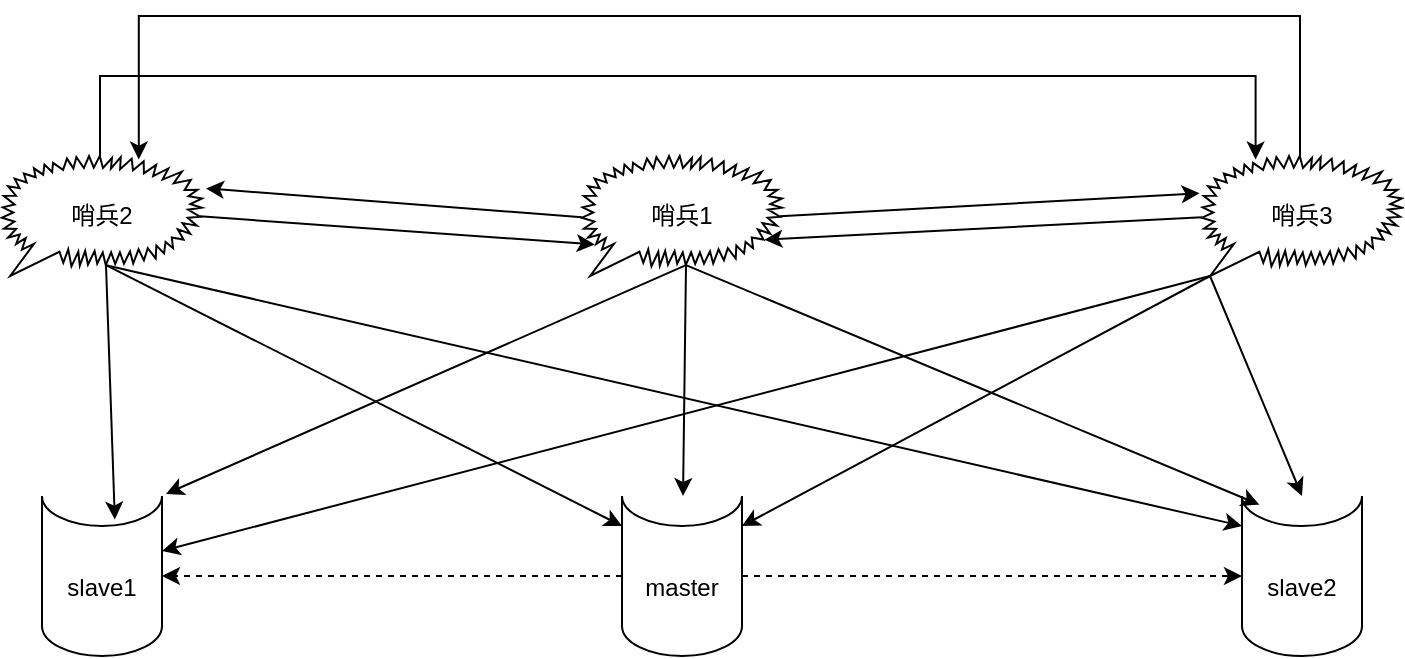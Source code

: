<mxfile version="16.1.2" type="device"><diagram id="T_V1BbG7RgRNVo20L2kZ" name="第 1 页"><mxGraphModel dx="1038" dy="547" grid="1" gridSize="10" guides="1" tooltips="1" connect="1" arrows="1" fold="1" page="1" pageScale="1" pageWidth="827" pageHeight="1169" math="0" shadow="0"><root><mxCell id="0"/><mxCell id="1" parent="0"/><mxCell id="hMWdf20gUHUTfaAyG6iP-23" style="rounded=0;orthogonalLoop=1;jettySize=auto;html=1;exitX=0;exitY=0.5;exitDx=0;exitDy=0;exitPerimeter=0;entryX=1;entryY=0.5;entryDx=0;entryDy=0;entryPerimeter=0;dashed=1;" edge="1" parent="1" source="hMWdf20gUHUTfaAyG6iP-1" target="hMWdf20gUHUTfaAyG6iP-2"><mxGeometry relative="1" as="geometry"/></mxCell><mxCell id="hMWdf20gUHUTfaAyG6iP-24" style="edgeStyle=none;rounded=0;orthogonalLoop=1;jettySize=auto;html=1;exitX=1;exitY=0.5;exitDx=0;exitDy=0;exitPerimeter=0;entryX=0;entryY=0.5;entryDx=0;entryDy=0;entryPerimeter=0;dashed=1;" edge="1" parent="1" source="hMWdf20gUHUTfaAyG6iP-1" target="hMWdf20gUHUTfaAyG6iP-3"><mxGeometry relative="1" as="geometry"/></mxCell><mxCell id="hMWdf20gUHUTfaAyG6iP-1" value="master" style="shape=cylinder3;whiteSpace=wrap;html=1;boundedLbl=1;backgroundOutline=1;size=15;lid=0;" vertex="1" parent="1"><mxGeometry x="370" y="400" width="60" height="80" as="geometry"/></mxCell><mxCell id="hMWdf20gUHUTfaAyG6iP-2" value="slave1" style="shape=cylinder3;whiteSpace=wrap;html=1;boundedLbl=1;backgroundOutline=1;size=15;lid=0;" vertex="1" parent="1"><mxGeometry x="80" y="400" width="60" height="80" as="geometry"/></mxCell><mxCell id="hMWdf20gUHUTfaAyG6iP-3" value="slave2" style="shape=cylinder3;whiteSpace=wrap;html=1;boundedLbl=1;backgroundOutline=1;size=15;lid=0;" vertex="1" parent="1"><mxGeometry x="680" y="400" width="60" height="80" as="geometry"/></mxCell><mxCell id="hMWdf20gUHUTfaAyG6iP-8" style="rounded=0;orthogonalLoop=1;jettySize=auto;html=1;exitX=0.52;exitY=0.91;exitDx=0;exitDy=0;exitPerimeter=0;entryX=1.033;entryY=-0.013;entryDx=0;entryDy=0;entryPerimeter=0;" edge="1" parent="1" source="hMWdf20gUHUTfaAyG6iP-5" target="hMWdf20gUHUTfaAyG6iP-2"><mxGeometry relative="1" as="geometry"/></mxCell><mxCell id="hMWdf20gUHUTfaAyG6iP-9" style="edgeStyle=none;rounded=0;orthogonalLoop=1;jettySize=auto;html=1;exitX=0.52;exitY=0.91;exitDx=0;exitDy=0;exitPerimeter=0;" edge="1" parent="1" source="hMWdf20gUHUTfaAyG6iP-5" target="hMWdf20gUHUTfaAyG6iP-1"><mxGeometry relative="1" as="geometry"/></mxCell><mxCell id="hMWdf20gUHUTfaAyG6iP-10" style="edgeStyle=none;rounded=0;orthogonalLoop=1;jettySize=auto;html=1;exitX=0.52;exitY=0.91;exitDx=0;exitDy=0;exitPerimeter=0;entryX=0.145;entryY=0;entryDx=0;entryDy=4.35;entryPerimeter=0;" edge="1" parent="1" source="hMWdf20gUHUTfaAyG6iP-5" target="hMWdf20gUHUTfaAyG6iP-3"><mxGeometry relative="1" as="geometry"/></mxCell><mxCell id="hMWdf20gUHUTfaAyG6iP-18" style="edgeStyle=none;rounded=0;orthogonalLoop=1;jettySize=auto;html=1;exitX=0.99;exitY=0.503;exitDx=0;exitDy=0;exitPerimeter=0;entryX=-0.012;entryY=0.31;entryDx=0;entryDy=0;entryPerimeter=0;" edge="1" parent="1" source="hMWdf20gUHUTfaAyG6iP-5" target="hMWdf20gUHUTfaAyG6iP-6"><mxGeometry relative="1" as="geometry"/></mxCell><mxCell id="hMWdf20gUHUTfaAyG6iP-20" style="edgeStyle=none;rounded=0;orthogonalLoop=1;jettySize=auto;html=1;exitX=0;exitY=0.51;exitDx=0;exitDy=0;exitPerimeter=0;entryX=1.02;entryY=0.27;entryDx=0;entryDy=0;entryPerimeter=0;" edge="1" parent="1" source="hMWdf20gUHUTfaAyG6iP-5" target="hMWdf20gUHUTfaAyG6iP-7"><mxGeometry relative="1" as="geometry"/></mxCell><mxCell id="hMWdf20gUHUTfaAyG6iP-5" value="哨兵1" style="whiteSpace=wrap;html=1;shape=mxgraph.basic.loud_callout" vertex="1" parent="1"><mxGeometry x="350" y="230" width="100" height="60" as="geometry"/></mxCell><mxCell id="hMWdf20gUHUTfaAyG6iP-14" style="edgeStyle=none;rounded=0;orthogonalLoop=1;jettySize=auto;html=1;exitX=0.04;exitY=1;exitDx=0;exitDy=0;exitPerimeter=0;entryX=1;entryY=0;entryDx=0;entryDy=27.5;entryPerimeter=0;" edge="1" parent="1" source="hMWdf20gUHUTfaAyG6iP-6" target="hMWdf20gUHUTfaAyG6iP-2"><mxGeometry relative="1" as="geometry"/></mxCell><mxCell id="hMWdf20gUHUTfaAyG6iP-15" style="edgeStyle=none;rounded=0;orthogonalLoop=1;jettySize=auto;html=1;exitX=0.04;exitY=1;exitDx=0;exitDy=0;exitPerimeter=0;entryX=1;entryY=0;entryDx=0;entryDy=15;entryPerimeter=0;" edge="1" parent="1" source="hMWdf20gUHUTfaAyG6iP-6" target="hMWdf20gUHUTfaAyG6iP-1"><mxGeometry relative="1" as="geometry"/></mxCell><mxCell id="hMWdf20gUHUTfaAyG6iP-16" style="edgeStyle=none;rounded=0;orthogonalLoop=1;jettySize=auto;html=1;exitX=0.04;exitY=1;exitDx=0;exitDy=0;exitPerimeter=0;entryX=0.5;entryY=0;entryDx=0;entryDy=0;entryPerimeter=0;" edge="1" parent="1" source="hMWdf20gUHUTfaAyG6iP-6" target="hMWdf20gUHUTfaAyG6iP-3"><mxGeometry relative="1" as="geometry"/></mxCell><mxCell id="hMWdf20gUHUTfaAyG6iP-17" style="edgeStyle=none;rounded=0;orthogonalLoop=1;jettySize=auto;html=1;exitX=0;exitY=0.51;exitDx=0;exitDy=0;exitPerimeter=0;entryX=0.912;entryY=0.697;entryDx=0;entryDy=0;entryPerimeter=0;" edge="1" parent="1" source="hMWdf20gUHUTfaAyG6iP-6" target="hMWdf20gUHUTfaAyG6iP-5"><mxGeometry relative="1" as="geometry"/></mxCell><mxCell id="hMWdf20gUHUTfaAyG6iP-19" style="edgeStyle=orthogonalEdgeStyle;rounded=0;orthogonalLoop=1;jettySize=auto;html=1;exitX=0.49;exitY=0;exitDx=0;exitDy=0;exitPerimeter=0;entryX=0.684;entryY=0.03;entryDx=0;entryDy=0;entryPerimeter=0;" edge="1" parent="1" source="hMWdf20gUHUTfaAyG6iP-6" target="hMWdf20gUHUTfaAyG6iP-7"><mxGeometry relative="1" as="geometry"><Array as="points"><mxPoint x="709" y="160"/><mxPoint x="128" y="160"/></Array></mxGeometry></mxCell><mxCell id="hMWdf20gUHUTfaAyG6iP-6" value="哨兵3" style="whiteSpace=wrap;html=1;shape=mxgraph.basic.loud_callout" vertex="1" parent="1"><mxGeometry x="660" y="230" width="100" height="60" as="geometry"/></mxCell><mxCell id="hMWdf20gUHUTfaAyG6iP-11" style="edgeStyle=none;rounded=0;orthogonalLoop=1;jettySize=auto;html=1;exitX=0.52;exitY=0.91;exitDx=0;exitDy=0;exitPerimeter=0;entryX=0.607;entryY=0.147;entryDx=0;entryDy=0;entryPerimeter=0;" edge="1" parent="1" source="hMWdf20gUHUTfaAyG6iP-7" target="hMWdf20gUHUTfaAyG6iP-2"><mxGeometry relative="1" as="geometry"/></mxCell><mxCell id="hMWdf20gUHUTfaAyG6iP-12" style="edgeStyle=none;rounded=0;orthogonalLoop=1;jettySize=auto;html=1;exitX=0.52;exitY=0.91;exitDx=0;exitDy=0;exitPerimeter=0;entryX=0;entryY=0;entryDx=0;entryDy=15;entryPerimeter=0;" edge="1" parent="1" source="hMWdf20gUHUTfaAyG6iP-7" target="hMWdf20gUHUTfaAyG6iP-1"><mxGeometry relative="1" as="geometry"/></mxCell><mxCell id="hMWdf20gUHUTfaAyG6iP-13" style="edgeStyle=none;rounded=0;orthogonalLoop=1;jettySize=auto;html=1;exitX=0.52;exitY=0.91;exitDx=0;exitDy=0;exitPerimeter=0;entryX=0;entryY=0;entryDx=0;entryDy=15;entryPerimeter=0;" edge="1" parent="1" source="hMWdf20gUHUTfaAyG6iP-7" target="hMWdf20gUHUTfaAyG6iP-3"><mxGeometry relative="1" as="geometry"/></mxCell><mxCell id="hMWdf20gUHUTfaAyG6iP-21" style="edgeStyle=none;rounded=0;orthogonalLoop=1;jettySize=auto;html=1;exitX=0.99;exitY=0.503;exitDx=0;exitDy=0;exitPerimeter=0;entryX=0.064;entryY=0.737;entryDx=0;entryDy=0;entryPerimeter=0;" edge="1" parent="1" source="hMWdf20gUHUTfaAyG6iP-7" target="hMWdf20gUHUTfaAyG6iP-5"><mxGeometry relative="1" as="geometry"/></mxCell><mxCell id="hMWdf20gUHUTfaAyG6iP-22" style="edgeStyle=orthogonalEdgeStyle;rounded=0;orthogonalLoop=1;jettySize=auto;html=1;exitX=0.49;exitY=0;exitDx=0;exitDy=0;exitPerimeter=0;entryX=0.268;entryY=0.03;entryDx=0;entryDy=0;entryPerimeter=0;" edge="1" parent="1" source="hMWdf20gUHUTfaAyG6iP-7" target="hMWdf20gUHUTfaAyG6iP-6"><mxGeometry relative="1" as="geometry"><Array as="points"><mxPoint x="109" y="190"/><mxPoint x="687" y="190"/></Array></mxGeometry></mxCell><mxCell id="hMWdf20gUHUTfaAyG6iP-7" value="哨兵2" style="whiteSpace=wrap;html=1;shape=mxgraph.basic.loud_callout" vertex="1" parent="1"><mxGeometry x="60" y="230" width="100" height="60" as="geometry"/></mxCell></root></mxGraphModel></diagram></mxfile>
